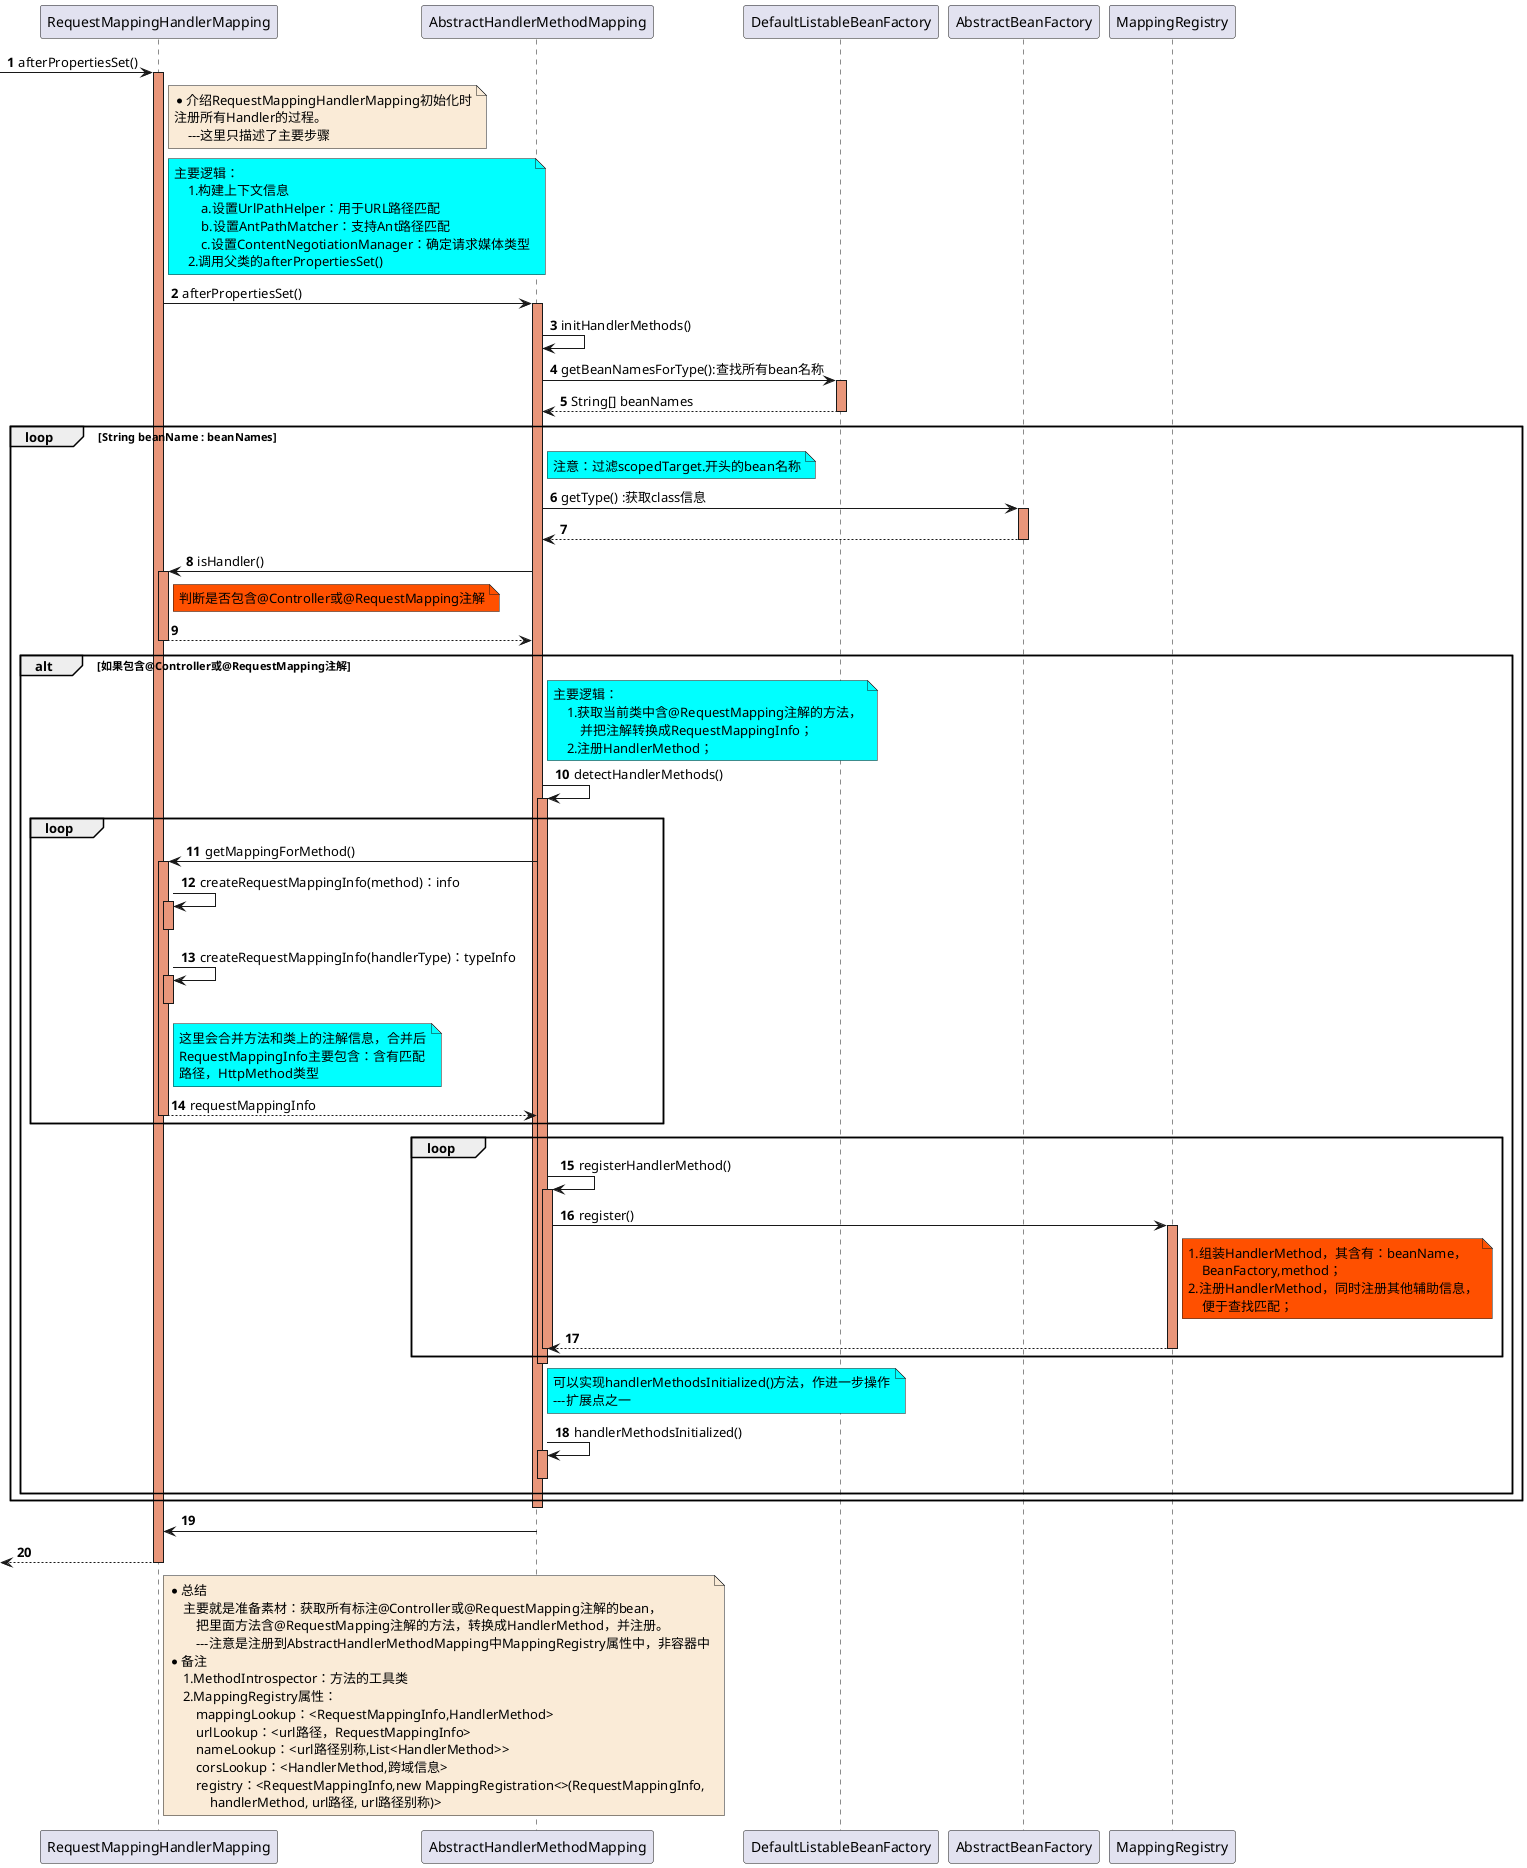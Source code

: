@startuml
autonumber

-> RequestMappingHandlerMapping: afterPropertiesSet()
activate RequestMappingHandlerMapping #DarkSalmon

note right of RequestMappingHandlerMapping #FAEBD7
    *介绍RequestMappingHandlerMapping初始化时
    注册所有Handler的过程。
        ---这里只描述了主要步骤
end note
    note right of RequestMappingHandlerMapping #aqua
        主要逻辑：
            1.构建上下文信息
                a.设置UrlPathHelper：用于URL路径匹配
                b.设置AntPathMatcher：支持Ant路径匹配
                c.设置ContentNegotiationManager：确定请求媒体类型
            2.调用父类的afterPropertiesSet()
    end note

    RequestMappingHandlerMapping -> AbstractHandlerMethodMapping : afterPropertiesSet()
    activate AbstractHandlerMethodMapping #DarkSalmon

        AbstractHandlerMethodMapping -> AbstractHandlerMethodMapping : initHandlerMethods()

            AbstractHandlerMethodMapping -> DefaultListableBeanFactory : getBeanNamesForType():查找所有bean名称
            activate DefaultListableBeanFactory #DarkSalmon
            DefaultListableBeanFactory --> AbstractHandlerMethodMapping : String[] beanNames
            deactivate DefaultListableBeanFactory

            loop String beanName : beanNames
                note right of AbstractHandlerMethodMapping #aqua
                    注意：过滤scopedTarget.开头的bean名称
                end note
                AbstractHandlerMethodMapping -> AbstractBeanFactory : getType() :获取class信息
                activate AbstractBeanFactory #DarkSalmon
                AbstractBeanFactory --> AbstractHandlerMethodMapping
                deactivate AbstractBeanFactory

                AbstractHandlerMethodMapping -> RequestMappingHandlerMapping : isHandler()
                activate RequestMappingHandlerMapping #DarkSalmon
                    note right of RequestMappingHandlerMapping #FF5000
                        判断是否包含@Controller或@RequestMapping注解
                    end note
                RequestMappingHandlerMapping --> AbstractHandlerMethodMapping
                deactivate RequestMappingHandlerMapping

                alt 如果包含@Controller或@RequestMapping注解

                    note right of AbstractHandlerMethodMapping #aqua
                        主要逻辑：
                            1.获取当前类中含@RequestMapping注解的方法，
                                并把注解转换成RequestMappingInfo；
                            2.注册HandlerMethod；
                    end note
                    AbstractHandlerMethodMapping -> AbstractHandlerMethodMapping : detectHandlerMethods()
                    activate AbstractHandlerMethodMapping #DarkSalmon

                        loop

                            AbstractHandlerMethodMapping -> RequestMappingHandlerMapping : getMappingForMethod()
                            activate RequestMappingHandlerMapping #DarkSalmon

                                RequestMappingHandlerMapping -> RequestMappingHandlerMapping : createRequestMappingInfo(method)：info
                                activate RequestMappingHandlerMapping #DarkSalmon
                                deactivate RequestMappingHandlerMapping

                                RequestMappingHandlerMapping -> RequestMappingHandlerMapping : createRequestMappingInfo(handlerType)：typeInfo
                                activate RequestMappingHandlerMapping #DarkSalmon
                                deactivate RequestMappingHandlerMapping

                                note right of RequestMappingHandlerMapping #aqua
                                    这里会合并方法和类上的注解信息，合并后
                                    RequestMappingInfo主要包含：含有匹配
                                    路径，HttpMethod类型
                                end note

                            RequestMappingHandlerMapping --> AbstractHandlerMethodMapping : requestMappingInfo
                            deactivate RequestMappingHandlerMapping

                        end

                        loop
                            AbstractHandlerMethodMapping -> AbstractHandlerMethodMapping : registerHandlerMethod()
                            activate AbstractHandlerMethodMapping #DarkSalmon

                                AbstractHandlerMethodMapping -> MappingRegistry : register()
                                activate MappingRegistry #DarkSalmon
                                    note right of MappingRegistry #FF5000
                                        1.组装HandlerMethod，其含有：beanName，
                                            BeanFactory,method；
                                        2.注册HandlerMethod，同时注册其他辅助信息，
                                            便于查找匹配；
                                    end note
                                MappingRegistry --> AbstractHandlerMethodMapping
                                deactivate MappingRegistry

                            deactivate AbstractHandlerMethodMapping
                        end

                    deactivate AbstractHandlerMethodMapping

                    note right of AbstractHandlerMethodMapping #aqua
                        可以实现handlerMethodsInitialized()方法，作进一步操作
                        ---扩展点之一
                    end note
                    AbstractHandlerMethodMapping -> AbstractHandlerMethodMapping:handlerMethodsInitialized()
                    activate AbstractHandlerMethodMapping  #DarkSalmon
                    deactivate AbstractHandlerMethodMapping

                end

            end


        activate AbstractHandlerMethodMapping #DarkSalmon
        deactivate AbstractHandlerMethodMapping

    AbstractHandlerMethodMapping -> RequestMappingHandlerMapping
    deactivate AbstractHandlerMethodMapping

<-- RequestMappingHandlerMapping
deactivate RequestMappingHandlerMapping

note right of RequestMappingHandlerMapping #FAEBD7
    *总结
        主要就是准备素材：获取所有标注@Controller或@RequestMapping注解的bean，
            把里面方法含@RequestMapping注解的方法，转换成HandlerMethod，并注册。
            ---注意是注册到AbstractHandlerMethodMapping中MappingRegistry属性中，非容器中
    *备注
        1.MethodIntrospector：方法的工具类
        2.MappingRegistry属性：
            mappingLookup：<RequestMappingInfo,HandlerMethod>
            urlLookup：<url路径，RequestMappingInfo>
            nameLookup：<url路径别称,List<HandlerMethod>>
            corsLookup：<HandlerMethod,跨域信息>
            registry：<RequestMappingInfo,new MappingRegistration<>(RequestMappingInfo,
                handlerMethod, url路径, url路径别称)>
end note

@enduml